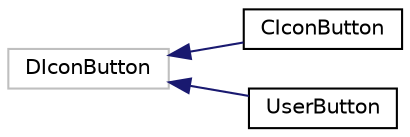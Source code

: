 digraph "类继承关系图"
{
  edge [fontname="Helvetica",fontsize="10",labelfontname="Helvetica",labelfontsize="10"];
  node [fontname="Helvetica",fontsize="10",shape=record];
  rankdir="LR";
  Node2847 [label="DIconButton",height=0.2,width=0.4,color="grey75", fillcolor="white", style="filled"];
  Node2847 -> Node0 [dir="back",color="midnightblue",fontsize="10",style="solid",fontname="Helvetica"];
  Node0 [label="CIconButton",height=0.2,width=0.4,color="black", fillcolor="white", style="filled",URL="$class_c_icon_button.html"];
  Node2847 -> Node2849 [dir="back",color="midnightblue",fontsize="10",style="solid",fontname="Helvetica"];
  Node2849 [label="UserButton",height=0.2,width=0.4,color="black", fillcolor="white", style="filled",URL="$class_user_button.html"];
}
